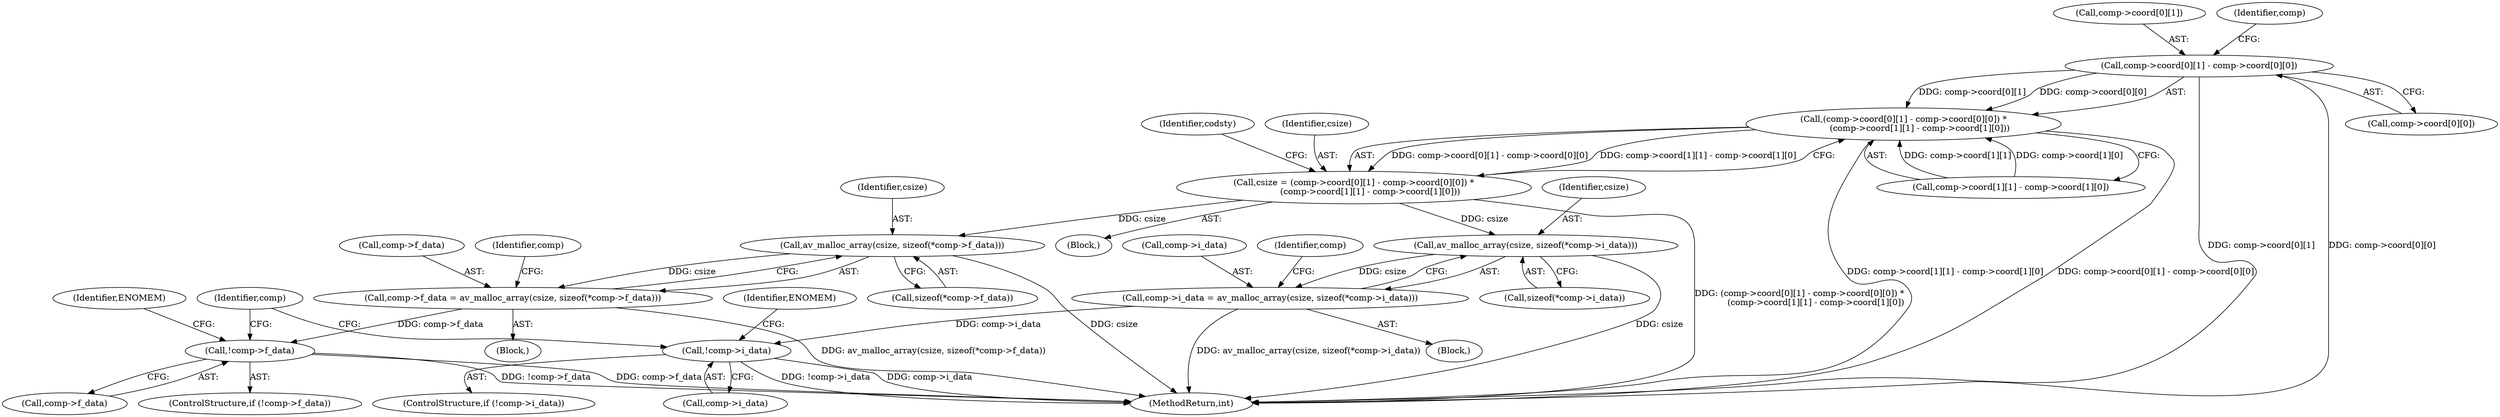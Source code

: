 digraph "0_FFmpeg_912ce9dd2080c5837285a471d750fa311e09b555_0@array" {
"1000193" [label="(Call,comp->coord[0][1] - comp->coord[0][0])"];
"1000192" [label="(Call,(comp->coord[0][1] - comp->coord[0][0]) *\n            (comp->coord[1][1] - comp->coord[1][0]))"];
"1000190" [label="(Call,csize = (comp->coord[0][1] - comp->coord[0][0]) *\n            (comp->coord[1][1] - comp->coord[1][0]))"];
"1000239" [label="(Call,av_malloc_array(csize, sizeof(*comp->f_data)))"];
"1000235" [label="(Call,comp->f_data = av_malloc_array(csize, sizeof(*comp->f_data)))"];
"1000247" [label="(Call,!comp->f_data)"];
"1000265" [label="(Call,av_malloc_array(csize, sizeof(*comp->i_data)))"];
"1000261" [label="(Call,comp->i_data = av_malloc_array(csize, sizeof(*comp->i_data)))"];
"1000273" [label="(Call,!comp->i_data)"];
"1000193" [label="(Call,comp->coord[0][1] - comp->coord[0][0])"];
"1000241" [label="(Call,sizeof(*comp->f_data))"];
"1000208" [label="(Call,comp->coord[1][1] - comp->coord[1][0])"];
"1000236" [label="(Call,comp->f_data)"];
"1000282" [label="(Identifier,comp)"];
"1000255" [label="(Block,)"];
"1000239" [label="(Call,av_malloc_array(csize, sizeof(*comp->f_data)))"];
"1000201" [label="(Call,comp->coord[0][0])"];
"1000274" [label="(Call,comp->i_data)"];
"1000140" [label="(Block,)"];
"1000265" [label="(Call,av_malloc_array(csize, sizeof(*comp->i_data)))"];
"1000248" [label="(Call,comp->f_data)"];
"1000266" [label="(Identifier,csize)"];
"1000235" [label="(Call,comp->f_data = av_malloc_array(csize, sizeof(*comp->f_data)))"];
"1000194" [label="(Call,comp->coord[0][1])"];
"1000261" [label="(Call,comp->i_data = av_malloc_array(csize, sizeof(*comp->i_data)))"];
"1000212" [label="(Identifier,comp)"];
"1000253" [label="(Identifier,ENOMEM)"];
"1000273" [label="(Call,!comp->i_data)"];
"1000249" [label="(Identifier,comp)"];
"1000262" [label="(Call,comp->i_data)"];
"1000226" [label="(Identifier,codsty)"];
"1000229" [label="(Block,)"];
"1000267" [label="(Call,sizeof(*comp->i_data))"];
"1000275" [label="(Identifier,comp)"];
"1000246" [label="(ControlStructure,if (!comp->f_data))"];
"1000272" [label="(ControlStructure,if (!comp->i_data))"];
"1000191" [label="(Identifier,csize)"];
"1000240" [label="(Identifier,csize)"];
"1001573" [label="(MethodReturn,int)"];
"1000190" [label="(Call,csize = (comp->coord[0][1] - comp->coord[0][0]) *\n            (comp->coord[1][1] - comp->coord[1][0]))"];
"1000192" [label="(Call,(comp->coord[0][1] - comp->coord[0][0]) *\n            (comp->coord[1][1] - comp->coord[1][0]))"];
"1000247" [label="(Call,!comp->f_data)"];
"1000279" [label="(Identifier,ENOMEM)"];
"1000193" -> "1000192"  [label="AST: "];
"1000193" -> "1000201"  [label="CFG: "];
"1000194" -> "1000193"  [label="AST: "];
"1000201" -> "1000193"  [label="AST: "];
"1000212" -> "1000193"  [label="CFG: "];
"1000193" -> "1001573"  [label="DDG: comp->coord[0][1]"];
"1000193" -> "1001573"  [label="DDG: comp->coord[0][0]"];
"1000193" -> "1000192"  [label="DDG: comp->coord[0][1]"];
"1000193" -> "1000192"  [label="DDG: comp->coord[0][0]"];
"1000192" -> "1000190"  [label="AST: "];
"1000192" -> "1000208"  [label="CFG: "];
"1000208" -> "1000192"  [label="AST: "];
"1000190" -> "1000192"  [label="CFG: "];
"1000192" -> "1001573"  [label="DDG: comp->coord[1][1] - comp->coord[1][0]"];
"1000192" -> "1001573"  [label="DDG: comp->coord[0][1] - comp->coord[0][0]"];
"1000192" -> "1000190"  [label="DDG: comp->coord[0][1] - comp->coord[0][0]"];
"1000192" -> "1000190"  [label="DDG: comp->coord[1][1] - comp->coord[1][0]"];
"1000208" -> "1000192"  [label="DDG: comp->coord[1][1]"];
"1000208" -> "1000192"  [label="DDG: comp->coord[1][0]"];
"1000190" -> "1000140"  [label="AST: "];
"1000191" -> "1000190"  [label="AST: "];
"1000226" -> "1000190"  [label="CFG: "];
"1000190" -> "1001573"  [label="DDG: (comp->coord[0][1] - comp->coord[0][0]) *\n            (comp->coord[1][1] - comp->coord[1][0])"];
"1000190" -> "1000239"  [label="DDG: csize"];
"1000190" -> "1000265"  [label="DDG: csize"];
"1000239" -> "1000235"  [label="AST: "];
"1000239" -> "1000241"  [label="CFG: "];
"1000240" -> "1000239"  [label="AST: "];
"1000241" -> "1000239"  [label="AST: "];
"1000235" -> "1000239"  [label="CFG: "];
"1000239" -> "1001573"  [label="DDG: csize"];
"1000239" -> "1000235"  [label="DDG: csize"];
"1000235" -> "1000229"  [label="AST: "];
"1000236" -> "1000235"  [label="AST: "];
"1000249" -> "1000235"  [label="CFG: "];
"1000235" -> "1001573"  [label="DDG: av_malloc_array(csize, sizeof(*comp->f_data))"];
"1000235" -> "1000247"  [label="DDG: comp->f_data"];
"1000247" -> "1000246"  [label="AST: "];
"1000247" -> "1000248"  [label="CFG: "];
"1000248" -> "1000247"  [label="AST: "];
"1000253" -> "1000247"  [label="CFG: "];
"1000282" -> "1000247"  [label="CFG: "];
"1000247" -> "1001573"  [label="DDG: comp->f_data"];
"1000247" -> "1001573"  [label="DDG: !comp->f_data"];
"1000265" -> "1000261"  [label="AST: "];
"1000265" -> "1000267"  [label="CFG: "];
"1000266" -> "1000265"  [label="AST: "];
"1000267" -> "1000265"  [label="AST: "];
"1000261" -> "1000265"  [label="CFG: "];
"1000265" -> "1001573"  [label="DDG: csize"];
"1000265" -> "1000261"  [label="DDG: csize"];
"1000261" -> "1000255"  [label="AST: "];
"1000262" -> "1000261"  [label="AST: "];
"1000275" -> "1000261"  [label="CFG: "];
"1000261" -> "1001573"  [label="DDG: av_malloc_array(csize, sizeof(*comp->i_data))"];
"1000261" -> "1000273"  [label="DDG: comp->i_data"];
"1000273" -> "1000272"  [label="AST: "];
"1000273" -> "1000274"  [label="CFG: "];
"1000274" -> "1000273"  [label="AST: "];
"1000279" -> "1000273"  [label="CFG: "];
"1000282" -> "1000273"  [label="CFG: "];
"1000273" -> "1001573"  [label="DDG: comp->i_data"];
"1000273" -> "1001573"  [label="DDG: !comp->i_data"];
}
